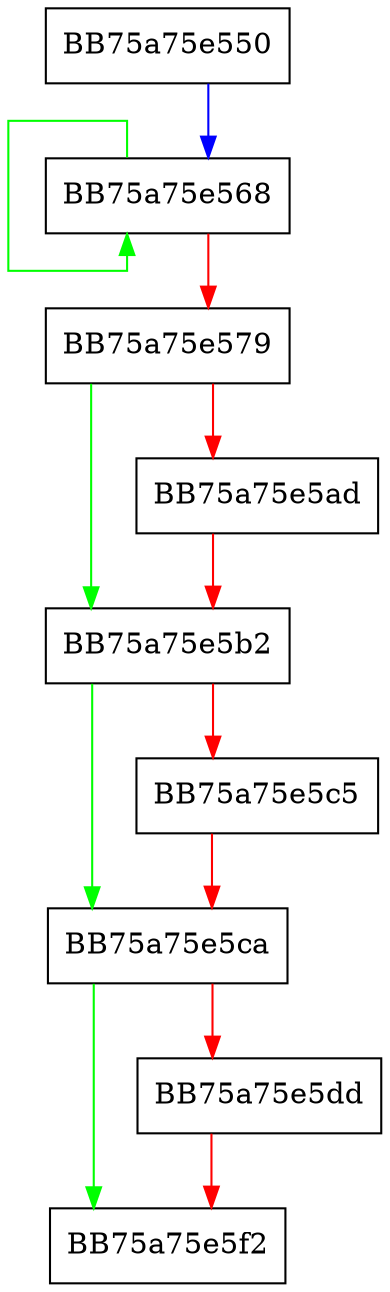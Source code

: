 digraph CleanupScanners {
  node [shape="box"];
  graph [splines=ortho];
  BB75a75e550 -> BB75a75e568 [color="blue"];
  BB75a75e568 -> BB75a75e568 [color="green"];
  BB75a75e568 -> BB75a75e579 [color="red"];
  BB75a75e579 -> BB75a75e5b2 [color="green"];
  BB75a75e579 -> BB75a75e5ad [color="red"];
  BB75a75e5ad -> BB75a75e5b2 [color="red"];
  BB75a75e5b2 -> BB75a75e5ca [color="green"];
  BB75a75e5b2 -> BB75a75e5c5 [color="red"];
  BB75a75e5c5 -> BB75a75e5ca [color="red"];
  BB75a75e5ca -> BB75a75e5f2 [color="green"];
  BB75a75e5ca -> BB75a75e5dd [color="red"];
  BB75a75e5dd -> BB75a75e5f2 [color="red"];
}